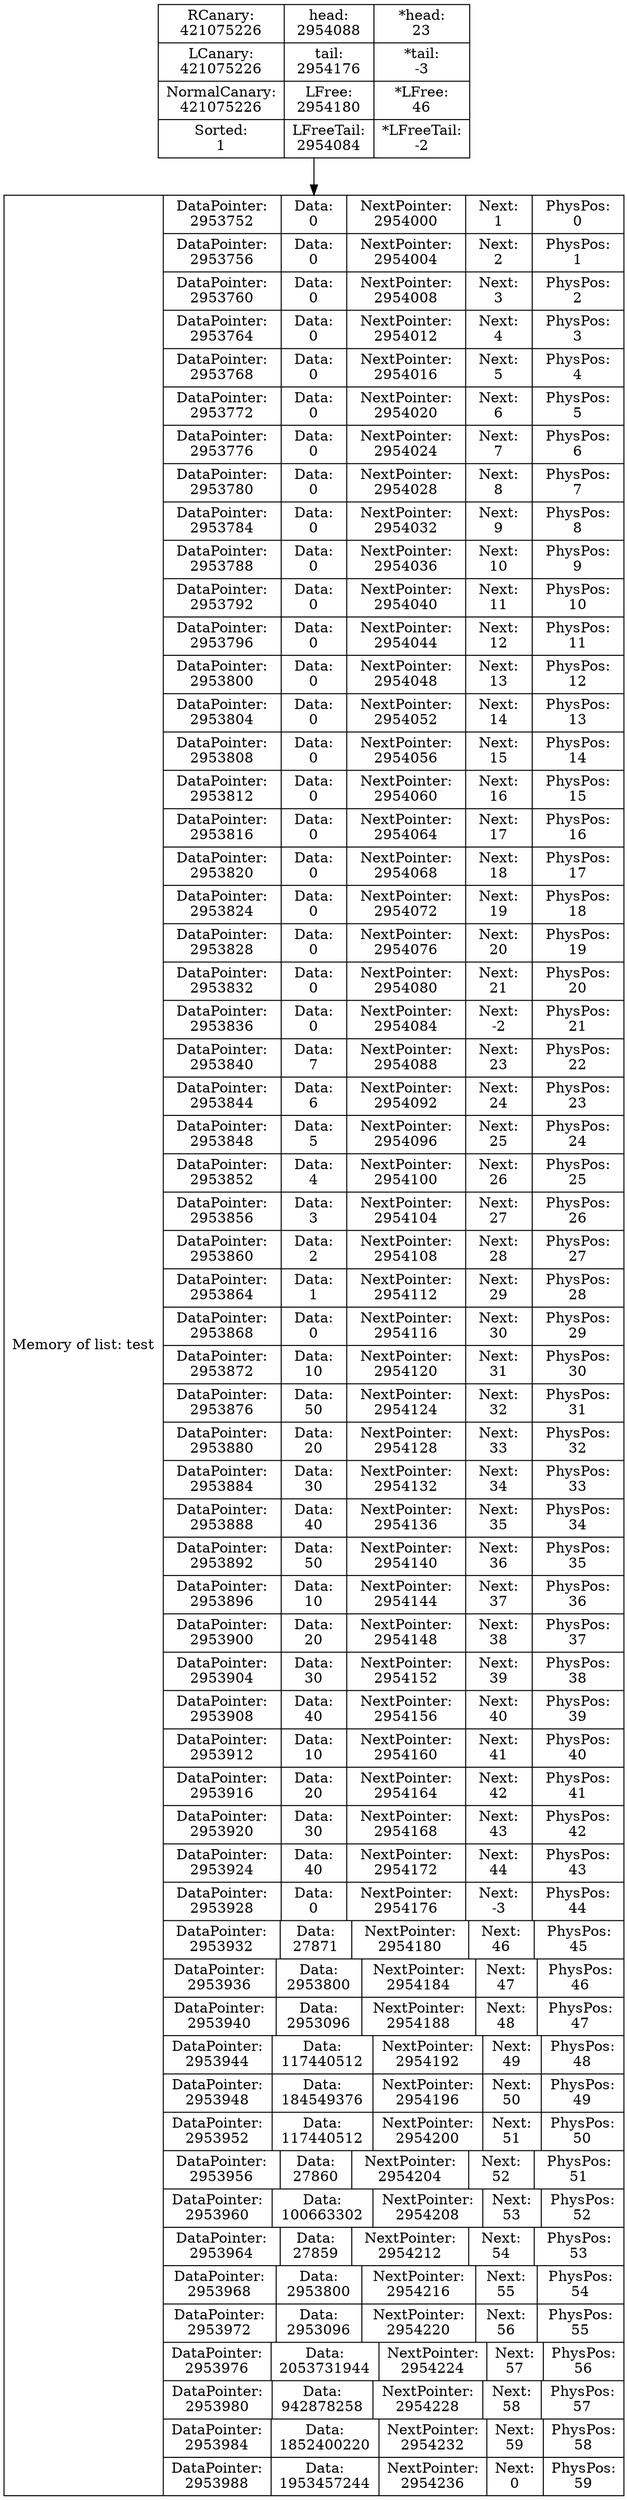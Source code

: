 digraph G{
data [shape=record,label="{Memory of list: test} | {{DataPointer:\n2953752 | Data:\n0 | NextPointer:\n2954000 | Next:\n1 | PhysPos:\n0}
| {DataPointer:\n2953756 | Data:\n0 | NextPointer:\n2954004 | Next:\n2 | PhysPos:\n1}
| {DataPointer:\n2953760 | Data:\n0 | NextPointer:\n2954008 | Next:\n3 | PhysPos:\n2}
| {DataPointer:\n2953764 | Data:\n0 | NextPointer:\n2954012 | Next:\n4 | PhysPos:\n3}
| {DataPointer:\n2953768 | Data:\n0 | NextPointer:\n2954016 | Next:\n5 | PhysPos:\n4}
| {DataPointer:\n2953772 | Data:\n0 | NextPointer:\n2954020 | Next:\n6 | PhysPos:\n5}
| {DataPointer:\n2953776 | Data:\n0 | NextPointer:\n2954024 | Next:\n7 | PhysPos:\n6}
| {DataPointer:\n2953780 | Data:\n0 | NextPointer:\n2954028 | Next:\n8 | PhysPos:\n7}
| {DataPointer:\n2953784 | Data:\n0 | NextPointer:\n2954032 | Next:\n9 | PhysPos:\n8}
| {DataPointer:\n2953788 | Data:\n0 | NextPointer:\n2954036 | Next:\n10 | PhysPos:\n9}
| {DataPointer:\n2953792 | Data:\n0 | NextPointer:\n2954040 | Next:\n11 | PhysPos:\n10}
| {DataPointer:\n2953796 | Data:\n0 | NextPointer:\n2954044 | Next:\n12 | PhysPos:\n11}
| {DataPointer:\n2953800 | Data:\n0 | NextPointer:\n2954048 | Next:\n13 | PhysPos:\n12}
| {DataPointer:\n2953804 | Data:\n0 | NextPointer:\n2954052 | Next:\n14 | PhysPos:\n13}
| {DataPointer:\n2953808 | Data:\n0 | NextPointer:\n2954056 | Next:\n15 | PhysPos:\n14}
| {DataPointer:\n2953812 | Data:\n0 | NextPointer:\n2954060 | Next:\n16 | PhysPos:\n15}
| {DataPointer:\n2953816 | Data:\n0 | NextPointer:\n2954064 | Next:\n17 | PhysPos:\n16}
| {DataPointer:\n2953820 | Data:\n0 | NextPointer:\n2954068 | Next:\n18 | PhysPos:\n17}
| {DataPointer:\n2953824 | Data:\n0 | NextPointer:\n2954072 | Next:\n19 | PhysPos:\n18}
| {DataPointer:\n2953828 | Data:\n0 | NextPointer:\n2954076 | Next:\n20 | PhysPos:\n19}
| {DataPointer:\n2953832 | Data:\n0 | NextPointer:\n2954080 | Next:\n21 | PhysPos:\n20}
| {DataPointer:\n2953836 | Data:\n0 | NextPointer:\n2954084 | Next:\n-2 | PhysPos:\n21}
| {DataPointer:\n2953840 | Data:\n7 | NextPointer:\n2954088 | Next:\n23 | PhysPos:\n22}
| {DataPointer:\n2953844 | Data:\n6 | NextPointer:\n2954092 | Next:\n24 | PhysPos:\n23}
| {DataPointer:\n2953848 | Data:\n5 | NextPointer:\n2954096 | Next:\n25 | PhysPos:\n24}
| {DataPointer:\n2953852 | Data:\n4 | NextPointer:\n2954100 | Next:\n26 | PhysPos:\n25}
| {DataPointer:\n2953856 | Data:\n3 | NextPointer:\n2954104 | Next:\n27 | PhysPos:\n26}
| {DataPointer:\n2953860 | Data:\n2 | NextPointer:\n2954108 | Next:\n28 | PhysPos:\n27}
| {DataPointer:\n2953864 | Data:\n1 | NextPointer:\n2954112 | Next:\n29 | PhysPos:\n28}
| {DataPointer:\n2953868 | Data:\n0 | NextPointer:\n2954116 | Next:\n30 | PhysPos:\n29}
| {DataPointer:\n2953872 | Data:\n10 | NextPointer:\n2954120 | Next:\n31 | PhysPos:\n30}
| {DataPointer:\n2953876 | Data:\n50 | NextPointer:\n2954124 | Next:\n32 | PhysPos:\n31}
| {DataPointer:\n2953880 | Data:\n20 | NextPointer:\n2954128 | Next:\n33 | PhysPos:\n32}
| {DataPointer:\n2953884 | Data:\n30 | NextPointer:\n2954132 | Next:\n34 | PhysPos:\n33}
| {DataPointer:\n2953888 | Data:\n40 | NextPointer:\n2954136 | Next:\n35 | PhysPos:\n34}
| {DataPointer:\n2953892 | Data:\n50 | NextPointer:\n2954140 | Next:\n36 | PhysPos:\n35}
| {DataPointer:\n2953896 | Data:\n10 | NextPointer:\n2954144 | Next:\n37 | PhysPos:\n36}
| {DataPointer:\n2953900 | Data:\n20 | NextPointer:\n2954148 | Next:\n38 | PhysPos:\n37}
| {DataPointer:\n2953904 | Data:\n30 | NextPointer:\n2954152 | Next:\n39 | PhysPos:\n38}
| {DataPointer:\n2953908 | Data:\n40 | NextPointer:\n2954156 | Next:\n40 | PhysPos:\n39}
| {DataPointer:\n2953912 | Data:\n10 | NextPointer:\n2954160 | Next:\n41 | PhysPos:\n40}
| {DataPointer:\n2953916 | Data:\n20 | NextPointer:\n2954164 | Next:\n42 | PhysPos:\n41}
| {DataPointer:\n2953920 | Data:\n30 | NextPointer:\n2954168 | Next:\n43 | PhysPos:\n42}
| {DataPointer:\n2953924 | Data:\n40 | NextPointer:\n2954172 | Next:\n44 | PhysPos:\n43}
| {DataPointer:\n2953928 | Data:\n0 | NextPointer:\n2954176 | Next:\n-3 | PhysPos:\n44}
| {DataPointer:\n2953932 | Data:\n27871 | NextPointer:\n2954180 | Next:\n46 | PhysPos:\n45}
| {DataPointer:\n2953936 | Data:\n2953800 | NextPointer:\n2954184 | Next:\n47 | PhysPos:\n46}
| {DataPointer:\n2953940 | Data:\n2953096 | NextPointer:\n2954188 | Next:\n48 | PhysPos:\n47}
| {DataPointer:\n2953944 | Data:\n117440512 | NextPointer:\n2954192 | Next:\n49 | PhysPos:\n48}
| {DataPointer:\n2953948 | Data:\n184549376 | NextPointer:\n2954196 | Next:\n50 | PhysPos:\n49}
| {DataPointer:\n2953952 | Data:\n117440512 | NextPointer:\n2954200 | Next:\n51 | PhysPos:\n50}
| {DataPointer:\n2953956 | Data:\n27860 | NextPointer:\n2954204 | Next:\n52 | PhysPos:\n51}
| {DataPointer:\n2953960 | Data:\n100663302 | NextPointer:\n2954208 | Next:\n53 | PhysPos:\n52}
| {DataPointer:\n2953964 | Data:\n27859 | NextPointer:\n2954212 | Next:\n54 | PhysPos:\n53}
| {DataPointer:\n2953968 | Data:\n2953800 | NextPointer:\n2954216 | Next:\n55 | PhysPos:\n54}
| {DataPointer:\n2953972 | Data:\n2953096 | NextPointer:\n2954220 | Next:\n56 | PhysPos:\n55}
| {DataPointer:\n2953976 | Data:\n2053731944 | NextPointer:\n2954224 | Next:\n57 | PhysPos:\n56}
| {DataPointer:\n2953980 | Data:\n942878258 | NextPointer:\n2954228 | Next:\n58 | PhysPos:\n57}
| {DataPointer:\n2953984 | Data:\n1852400220 | NextPointer:\n2954232 | Next:\n59 | PhysPos:\n58}
| {DataPointer:\n2953988 | Data:\n1953457244 | NextPointer:\n2954236 | Next:\n0 | PhysPos:\n59}
}"];
Shild [shape=record,label="{ RCanary:\n421075226 | LCanary:\n421075226  | NormalCanary:\n421075226 | Sorted:\n1 } | { head:\n2954088 | tail:\n2954176 | LFree:\n2954180 | LFreeTail:\n2954084} | { *head:\n23 | *tail:\n-3 | *LFree:\n46 | *LFreeTail:\n-2}"];
Shild->data
}
